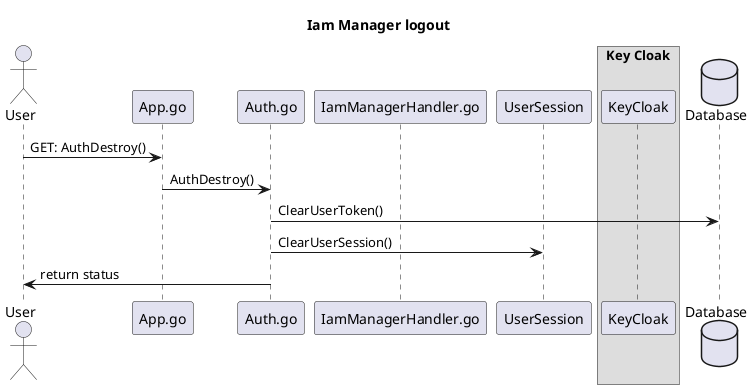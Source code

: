 @startuml

title "Iam Manager logout"

actor User as EndUser

participant "App.go" as App
participant "Auth.go" as Auth
participant "IamManagerHandler.go" as IamHandler
participant "UserSession" as Session

box "Key Cloak"
participant KeyCloak as KC
end box

database Database as DB

EndUser -> App : GET: AuthDestroy()
App -> Auth : AuthDestroy()
Auth -> DB : ClearUserToken()
Auth -> Session : ClearUserSession()
EndUser <- Auth : return status

@enduml
